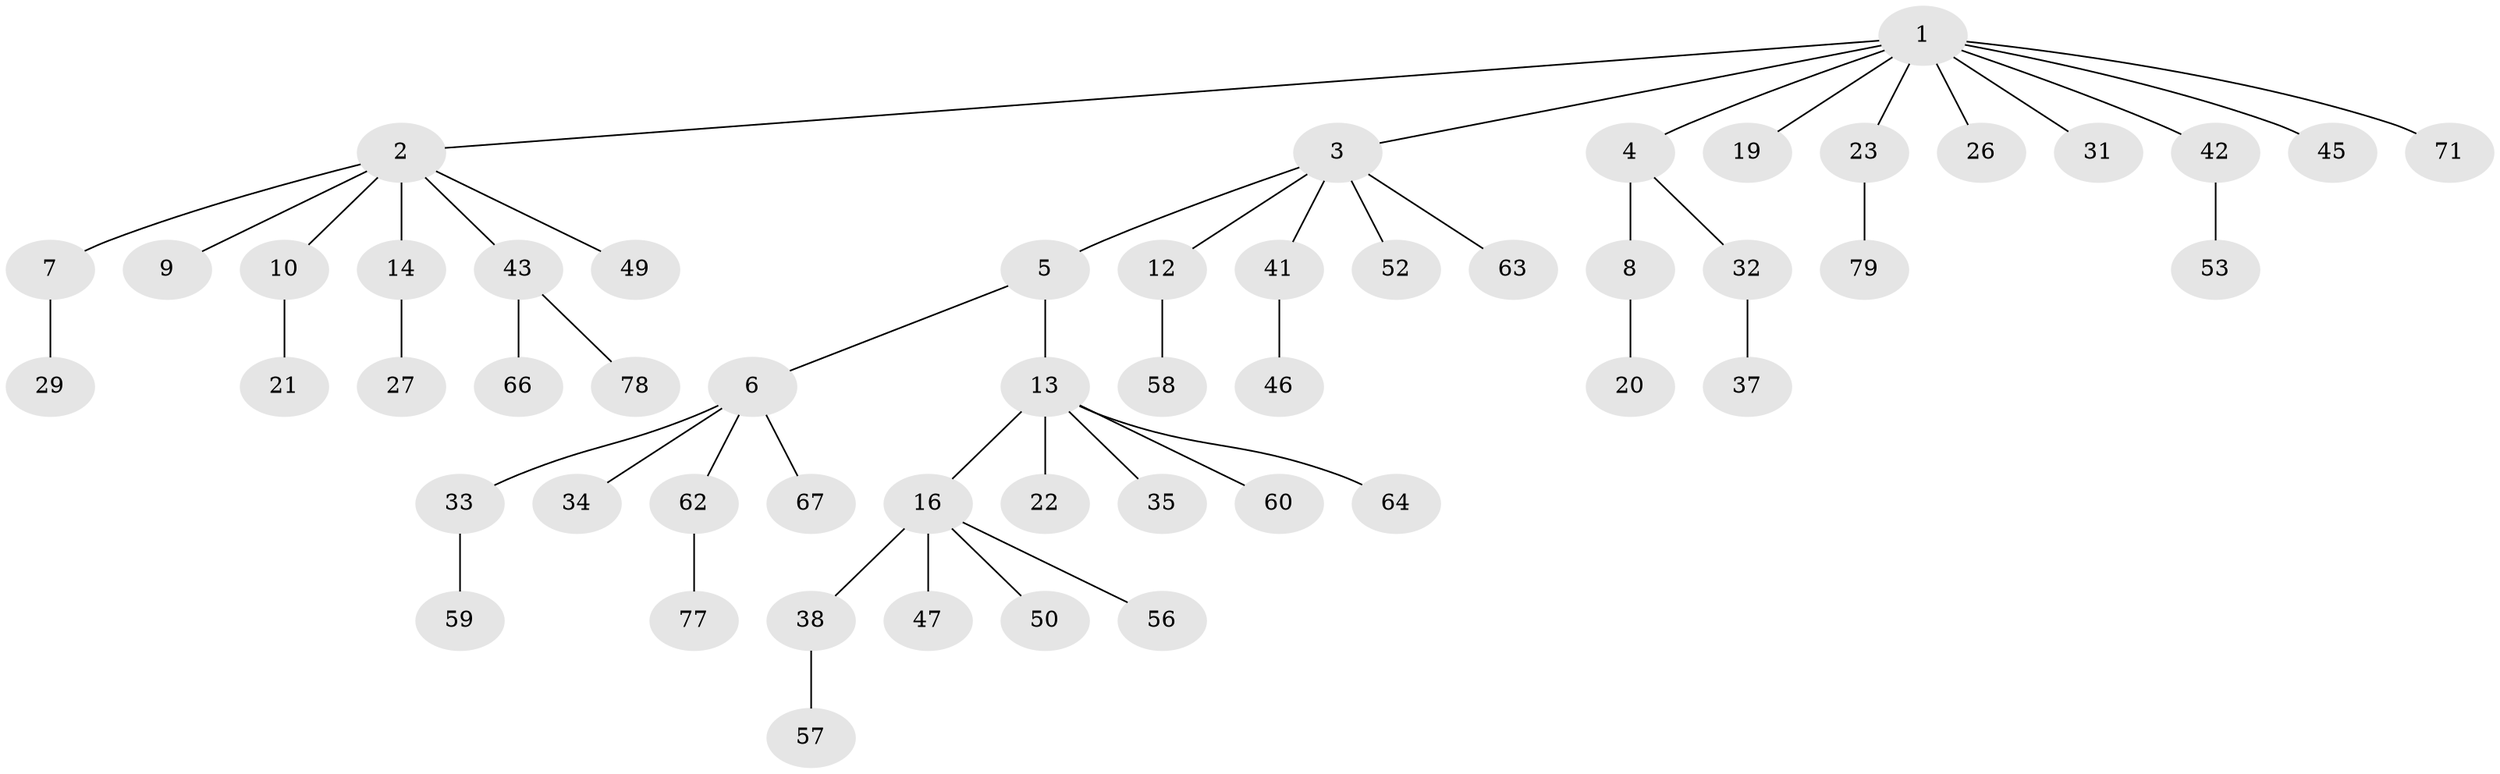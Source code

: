 // original degree distribution, {8: 0.024691358024691357, 4: 0.07407407407407407, 3: 0.13580246913580246, 2: 0.24691358024691357, 1: 0.5061728395061729, 6: 0.012345679012345678}
// Generated by graph-tools (version 1.1) at 2025/42/03/06/25 10:42:02]
// undirected, 53 vertices, 52 edges
graph export_dot {
graph [start="1"]
  node [color=gray90,style=filled];
  1 [super="+18"];
  2 [super="+40"];
  3 [super="+39"];
  4 [super="+36"];
  5 [super="+11"];
  6 [super="+17"];
  7 [super="+44"];
  8 [super="+15"];
  9;
  10 [super="+81"];
  12 [super="+65"];
  13 [super="+30"];
  14 [super="+24"];
  16 [super="+28"];
  19 [super="+25"];
  20;
  21 [super="+48"];
  22;
  23 [super="+55"];
  26 [super="+73"];
  27;
  29 [super="+70"];
  31;
  32;
  33 [super="+54"];
  34;
  35 [super="+80"];
  37 [super="+75"];
  38 [super="+61"];
  41 [super="+51"];
  42;
  43 [super="+68"];
  45 [super="+69"];
  46;
  47 [super="+76"];
  49;
  50;
  52;
  53 [super="+74"];
  56;
  57;
  58;
  59;
  60;
  62;
  63;
  64 [super="+72"];
  66;
  67;
  71;
  77;
  78;
  79;
  1 -- 2;
  1 -- 3;
  1 -- 4;
  1 -- 23;
  1 -- 26;
  1 -- 31;
  1 -- 45;
  1 -- 42;
  1 -- 19;
  1 -- 71;
  2 -- 7;
  2 -- 9;
  2 -- 10;
  2 -- 14;
  2 -- 43;
  2 -- 49;
  3 -- 5;
  3 -- 12;
  3 -- 41;
  3 -- 52;
  3 -- 63;
  4 -- 8;
  4 -- 32;
  5 -- 6;
  5 -- 13;
  6 -- 33;
  6 -- 34;
  6 -- 62;
  6 -- 67;
  7 -- 29;
  8 -- 20;
  10 -- 21;
  12 -- 58;
  13 -- 16;
  13 -- 22;
  13 -- 35;
  13 -- 60;
  13 -- 64;
  14 -- 27;
  16 -- 38;
  16 -- 50;
  16 -- 56;
  16 -- 47;
  23 -- 79;
  32 -- 37;
  33 -- 59;
  38 -- 57;
  41 -- 46;
  42 -- 53;
  43 -- 66;
  43 -- 78;
  62 -- 77;
}
